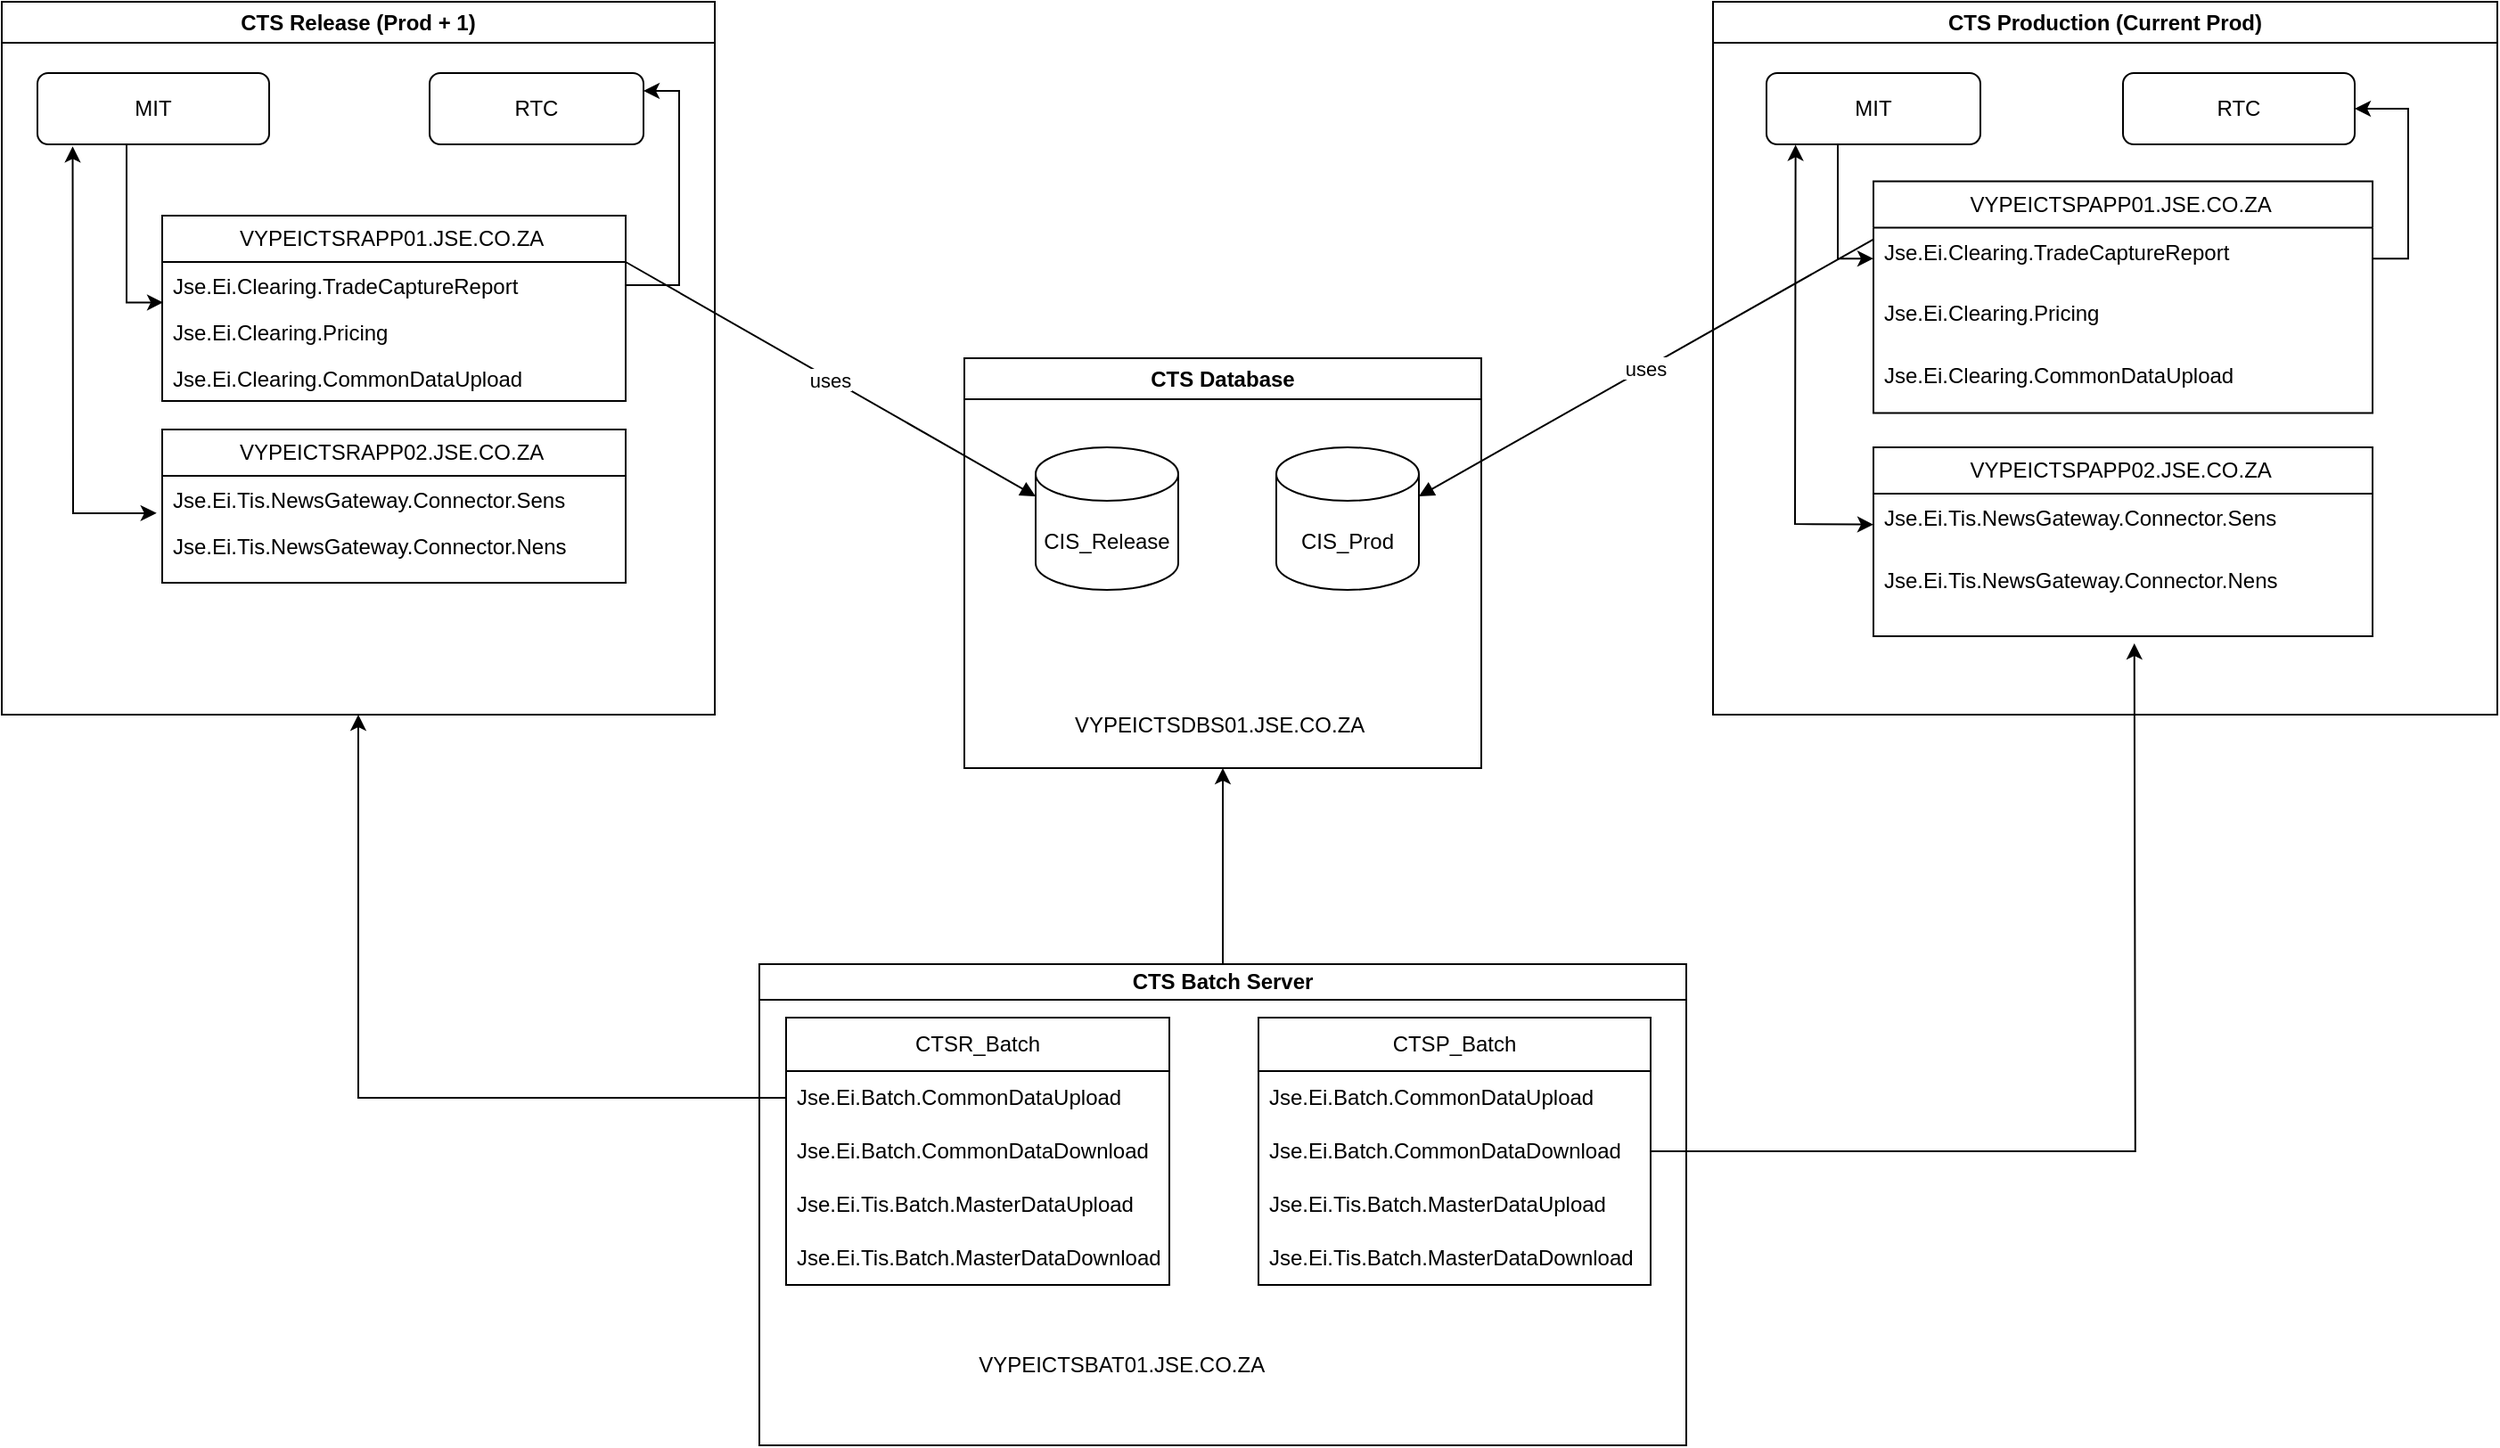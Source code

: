 <mxfile version="21.2.1" type="github">
  <diagram name="Page-1" id="QKq4AHpZra5xfbNQWS_R">
    <mxGraphModel dx="1900" dy="1685" grid="1" gridSize="10" guides="1" tooltips="1" connect="1" arrows="1" fold="1" page="1" pageScale="1" pageWidth="850" pageHeight="1100" math="0" shadow="0">
      <root>
        <mxCell id="0" />
        <mxCell id="1" parent="0" />
        <mxCell id="KkRfMMAH-QFb7I6BU0pS-10" style="edgeStyle=orthogonalEdgeStyle;rounded=0;orthogonalLoop=1;jettySize=auto;html=1;entryX=0.5;entryY=1;entryDx=0;entryDy=0;exitX=0.5;exitY=0;exitDx=0;exitDy=0;" parent="1" source="KkRfMMAH-QFb7I6BU0pS-48" target="KkRfMMAH-QFb7I6BU0pS-32" edge="1">
          <mxGeometry relative="1" as="geometry">
            <mxPoint x="315" y="160" as="targetPoint" />
          </mxGeometry>
        </mxCell>
        <mxCell id="KkRfMMAH-QFb7I6BU0pS-32" value="CTS Database" style="swimlane;whiteSpace=wrap;html=1;" parent="1" vertex="1">
          <mxGeometry x="-300" y="-80" width="290" height="230" as="geometry" />
        </mxCell>
        <mxCell id="KkRfMMAH-QFb7I6BU0pS-22" value="CIS_Release" style="shape=cylinder3;whiteSpace=wrap;html=1;boundedLbl=1;backgroundOutline=1;size=15;" parent="KkRfMMAH-QFb7I6BU0pS-32" vertex="1">
          <mxGeometry x="40" y="50" width="80" height="80" as="geometry" />
        </mxCell>
        <mxCell id="KkRfMMAH-QFb7I6BU0pS-23" value="CIS_Prod" style="shape=cylinder3;whiteSpace=wrap;html=1;boundedLbl=1;backgroundOutline=1;size=15;" parent="KkRfMMAH-QFb7I6BU0pS-32" vertex="1">
          <mxGeometry x="175" y="50" width="80" height="80" as="geometry" />
        </mxCell>
        <mxCell id="KkRfMMAH-QFb7I6BU0pS-25" value="VYPEICTSDBS01.JSE.CO.ZA&amp;nbsp;" style="text;html=1;strokeColor=none;fillColor=none;align=center;verticalAlign=middle;whiteSpace=wrap;rounded=0;" parent="KkRfMMAH-QFb7I6BU0pS-32" vertex="1">
          <mxGeometry x="55" y="190" width="180" height="31" as="geometry" />
        </mxCell>
        <mxCell id="KkRfMMAH-QFb7I6BU0pS-35" value="CTS Release (Prod + 1)" style="swimlane;whiteSpace=wrap;html=1;" parent="1" vertex="1">
          <mxGeometry x="-840" y="-280" width="400" height="400" as="geometry" />
        </mxCell>
        <mxCell id="KkRfMMAH-QFb7I6BU0pS-74" value="" style="group" parent="KkRfMMAH-QFb7I6BU0pS-35" vertex="1" connectable="0">
          <mxGeometry x="90" y="120" width="260" height="196" as="geometry" />
        </mxCell>
        <mxCell id="KkRfMMAH-QFb7I6BU0pS-66" value="VYPEICTSRAPP01.JSE.CO.ZA&amp;nbsp;" style="swimlane;fontStyle=0;childLayout=stackLayout;horizontal=1;startSize=26;fillColor=none;horizontalStack=0;resizeParent=1;resizeParentMax=0;resizeLast=0;collapsible=1;marginBottom=0;html=1;" parent="KkRfMMAH-QFb7I6BU0pS-74" vertex="1">
          <mxGeometry width="260" height="104" as="geometry" />
        </mxCell>
        <mxCell id="KkRfMMAH-QFb7I6BU0pS-67" value="Jse.Ei.Clearing.TradeCaptureReport" style="text;strokeColor=none;fillColor=none;align=left;verticalAlign=top;spacingLeft=4;spacingRight=4;overflow=hidden;rotatable=0;points=[[0,0.5],[1,0.5]];portConstraint=eastwest;whiteSpace=wrap;html=1;" parent="KkRfMMAH-QFb7I6BU0pS-66" vertex="1">
          <mxGeometry y="26" width="260" height="26" as="geometry" />
        </mxCell>
        <mxCell id="KkRfMMAH-QFb7I6BU0pS-68" value="Jse.Ei.Clearing.Pricing" style="text;strokeColor=none;fillColor=none;align=left;verticalAlign=top;spacingLeft=4;spacingRight=4;overflow=hidden;rotatable=0;points=[[0,0.5],[1,0.5]];portConstraint=eastwest;whiteSpace=wrap;html=1;" parent="KkRfMMAH-QFb7I6BU0pS-66" vertex="1">
          <mxGeometry y="52" width="260" height="26" as="geometry" />
        </mxCell>
        <mxCell id="KkRfMMAH-QFb7I6BU0pS-114" value="Jse.Ei.Clearing.CommonDataUpload" style="text;strokeColor=none;fillColor=none;align=left;verticalAlign=top;spacingLeft=4;spacingRight=4;overflow=hidden;rotatable=0;points=[[0,0.5],[1,0.5]];portConstraint=eastwest;whiteSpace=wrap;html=1;" parent="KkRfMMAH-QFb7I6BU0pS-66" vertex="1">
          <mxGeometry y="78" width="260" height="26" as="geometry" />
        </mxCell>
        <mxCell id="KkRfMMAH-QFb7I6BU0pS-70" value="VYPEICTSRAPP02.JSE.CO.ZA&amp;nbsp;" style="swimlane;fontStyle=0;childLayout=stackLayout;horizontal=1;startSize=26;fillColor=none;horizontalStack=0;resizeParent=1;resizeParentMax=0;resizeLast=0;collapsible=1;marginBottom=0;html=1;" parent="KkRfMMAH-QFb7I6BU0pS-74" vertex="1">
          <mxGeometry y="120" width="260" height="86" as="geometry" />
        </mxCell>
        <mxCell id="KkRfMMAH-QFb7I6BU0pS-71" value="Jse.Ei.Tis.NewsGateway.Connector.Sens" style="text;strokeColor=none;fillColor=none;align=left;verticalAlign=top;spacingLeft=4;spacingRight=4;overflow=hidden;rotatable=0;points=[[0,0.5],[1,0.5]];portConstraint=eastwest;whiteSpace=wrap;html=1;" parent="KkRfMMAH-QFb7I6BU0pS-70" vertex="1">
          <mxGeometry y="26" width="260" height="26" as="geometry" />
        </mxCell>
        <mxCell id="KkRfMMAH-QFb7I6BU0pS-72" value="Jse.Ei.Tis.NewsGateway.Connector.Nens" style="text;strokeColor=none;fillColor=none;align=left;verticalAlign=top;spacingLeft=4;spacingRight=4;overflow=hidden;rotatable=0;points=[[0,0.5],[1,0.5]];portConstraint=eastwest;whiteSpace=wrap;html=1;" parent="KkRfMMAH-QFb7I6BU0pS-70" vertex="1">
          <mxGeometry y="52" width="260" height="34" as="geometry" />
        </mxCell>
        <mxCell id="KkRfMMAH-QFb7I6BU0pS-104" style="edgeStyle=orthogonalEdgeStyle;rounded=0;orthogonalLoop=1;jettySize=auto;html=1;entryX=0.002;entryY=-0.127;entryDx=0;entryDy=0;entryPerimeter=0;" parent="KkRfMMAH-QFb7I6BU0pS-35" source="KkRfMMAH-QFb7I6BU0pS-87" target="KkRfMMAH-QFb7I6BU0pS-68" edge="1">
          <mxGeometry relative="1" as="geometry">
            <Array as="points">
              <mxPoint x="70" y="169" />
            </Array>
          </mxGeometry>
        </mxCell>
        <mxCell id="KkRfMMAH-QFb7I6BU0pS-87" value="MIT" style="rounded=1;whiteSpace=wrap;html=1;" parent="KkRfMMAH-QFb7I6BU0pS-35" vertex="1">
          <mxGeometry x="20" y="40" width="130" height="40" as="geometry" />
        </mxCell>
        <mxCell id="KkRfMMAH-QFb7I6BU0pS-88" value="RTC" style="rounded=1;whiteSpace=wrap;html=1;" parent="KkRfMMAH-QFb7I6BU0pS-35" vertex="1">
          <mxGeometry x="240" y="40" width="120" height="40" as="geometry" />
        </mxCell>
        <mxCell id="KkRfMMAH-QFb7I6BU0pS-96" style="edgeStyle=orthogonalEdgeStyle;rounded=0;orthogonalLoop=1;jettySize=auto;html=1;entryX=1;entryY=0.25;entryDx=0;entryDy=0;" parent="KkRfMMAH-QFb7I6BU0pS-35" source="KkRfMMAH-QFb7I6BU0pS-67" target="KkRfMMAH-QFb7I6BU0pS-88" edge="1">
          <mxGeometry relative="1" as="geometry" />
        </mxCell>
        <mxCell id="KkRfMMAH-QFb7I6BU0pS-103" value="" style="endArrow=classic;startArrow=classic;html=1;rounded=0;entryX=-0.012;entryY=0.805;entryDx=0;entryDy=0;entryPerimeter=0;exitX=0.152;exitY=1.029;exitDx=0;exitDy=0;exitPerimeter=0;" parent="KkRfMMAH-QFb7I6BU0pS-35" source="KkRfMMAH-QFb7I6BU0pS-87" target="KkRfMMAH-QFb7I6BU0pS-71" edge="1">
          <mxGeometry width="50" height="50" relative="1" as="geometry">
            <mxPoint x="40" y="90" as="sourcePoint" />
            <mxPoint x="69.48" y="275.77" as="targetPoint" />
            <Array as="points">
              <mxPoint x="40" y="287" />
            </Array>
          </mxGeometry>
        </mxCell>
        <mxCell id="KkRfMMAH-QFb7I6BU0pS-48" value="CTS Batch Server" style="swimlane;whiteSpace=wrap;html=1;startSize=20;" parent="1" vertex="1">
          <mxGeometry x="-415" y="260" width="520" height="270" as="geometry" />
        </mxCell>
        <mxCell id="KkRfMMAH-QFb7I6BU0pS-51" value="CTSR_Batch" style="swimlane;fontStyle=0;childLayout=stackLayout;horizontal=1;startSize=30;horizontalStack=0;resizeParent=1;resizeParentMax=0;resizeLast=0;collapsible=1;marginBottom=0;whiteSpace=wrap;html=1;" parent="KkRfMMAH-QFb7I6BU0pS-48" vertex="1">
          <mxGeometry x="15" y="30" width="215" height="150" as="geometry" />
        </mxCell>
        <mxCell id="KkRfMMAH-QFb7I6BU0pS-52" value="Jse.Ei.Batch.CommonDataUpload" style="text;strokeColor=none;fillColor=none;align=left;verticalAlign=middle;spacingLeft=4;spacingRight=4;overflow=hidden;points=[[0,0.5],[1,0.5]];portConstraint=eastwest;rotatable=0;whiteSpace=wrap;html=1;" parent="KkRfMMAH-QFb7I6BU0pS-51" vertex="1">
          <mxGeometry y="30" width="215" height="30" as="geometry" />
        </mxCell>
        <mxCell id="KkRfMMAH-QFb7I6BU0pS-108" value="Jse.Ei.Batch.CommonDataDownload" style="text;strokeColor=none;fillColor=none;align=left;verticalAlign=middle;spacingLeft=4;spacingRight=4;overflow=hidden;points=[[0,0.5],[1,0.5]];portConstraint=eastwest;rotatable=0;whiteSpace=wrap;html=1;" parent="KkRfMMAH-QFb7I6BU0pS-51" vertex="1">
          <mxGeometry y="60" width="215" height="30" as="geometry" />
        </mxCell>
        <mxCell id="KkRfMMAH-QFb7I6BU0pS-109" value="Jse.Ei.Tis.Batch.MasterDataUpload" style="text;strokeColor=none;fillColor=none;align=left;verticalAlign=middle;spacingLeft=4;spacingRight=4;overflow=hidden;points=[[0,0.5],[1,0.5]];portConstraint=eastwest;rotatable=0;whiteSpace=wrap;html=1;" parent="KkRfMMAH-QFb7I6BU0pS-51" vertex="1">
          <mxGeometry y="90" width="215" height="30" as="geometry" />
        </mxCell>
        <mxCell id="KkRfMMAH-QFb7I6BU0pS-110" value="Jse.Ei.Tis.Batch.MasterDataDownload" style="text;strokeColor=none;fillColor=none;align=left;verticalAlign=middle;spacingLeft=4;spacingRight=4;overflow=hidden;points=[[0,0.5],[1,0.5]];portConstraint=eastwest;rotatable=0;whiteSpace=wrap;html=1;" parent="KkRfMMAH-QFb7I6BU0pS-51" vertex="1">
          <mxGeometry y="120" width="215" height="30" as="geometry" />
        </mxCell>
        <mxCell id="KkRfMMAH-QFb7I6BU0pS-55" value="VYPEICTSBAT01.JSE.CO.ZA&amp;nbsp;" style="text;html=1;strokeColor=none;fillColor=none;align=center;verticalAlign=middle;whiteSpace=wrap;rounded=0;" parent="KkRfMMAH-QFb7I6BU0pS-48" vertex="1">
          <mxGeometry x="120" y="210" width="170" height="30" as="geometry" />
        </mxCell>
        <mxCell id="KkRfMMAH-QFb7I6BU0pS-62" value="CTSP_Batch" style="swimlane;fontStyle=0;childLayout=stackLayout;horizontal=1;startSize=30;horizontalStack=0;resizeParent=1;resizeParentMax=0;resizeLast=0;collapsible=1;marginBottom=0;whiteSpace=wrap;html=1;" parent="KkRfMMAH-QFb7I6BU0pS-48" vertex="1">
          <mxGeometry x="280" y="30" width="220" height="150" as="geometry" />
        </mxCell>
        <mxCell id="KkRfMMAH-QFb7I6BU0pS-63" value="Jse.Ei.Batch.CommonDataUpload" style="text;strokeColor=none;fillColor=none;align=left;verticalAlign=middle;spacingLeft=4;spacingRight=4;overflow=hidden;points=[[0,0.5],[1,0.5]];portConstraint=eastwest;rotatable=0;whiteSpace=wrap;html=1;" parent="KkRfMMAH-QFb7I6BU0pS-62" vertex="1">
          <mxGeometry y="30" width="220" height="30" as="geometry" />
        </mxCell>
        <mxCell id="KkRfMMAH-QFb7I6BU0pS-111" value="Jse.Ei.Batch.CommonDataDownload" style="text;strokeColor=none;fillColor=none;align=left;verticalAlign=middle;spacingLeft=4;spacingRight=4;overflow=hidden;points=[[0,0.5],[1,0.5]];portConstraint=eastwest;rotatable=0;whiteSpace=wrap;html=1;" parent="KkRfMMAH-QFb7I6BU0pS-62" vertex="1">
          <mxGeometry y="60" width="220" height="30" as="geometry" />
        </mxCell>
        <mxCell id="KkRfMMAH-QFb7I6BU0pS-112" value="Jse.Ei.Tis.Batch.MasterDataUpload" style="text;strokeColor=none;fillColor=none;align=left;verticalAlign=middle;spacingLeft=4;spacingRight=4;overflow=hidden;points=[[0,0.5],[1,0.5]];portConstraint=eastwest;rotatable=0;whiteSpace=wrap;html=1;" parent="KkRfMMAH-QFb7I6BU0pS-62" vertex="1">
          <mxGeometry y="90" width="220" height="30" as="geometry" />
        </mxCell>
        <mxCell id="KkRfMMAH-QFb7I6BU0pS-113" value="Jse.Ei.Tis.Batch.MasterDataDownload" style="text;strokeColor=none;fillColor=none;align=left;verticalAlign=middle;spacingLeft=4;spacingRight=4;overflow=hidden;points=[[0,0.5],[1,0.5]];portConstraint=eastwest;rotatable=0;whiteSpace=wrap;html=1;" parent="KkRfMMAH-QFb7I6BU0pS-62" vertex="1">
          <mxGeometry y="120" width="220" height="30" as="geometry" />
        </mxCell>
        <mxCell id="KkRfMMAH-QFb7I6BU0pS-65" style="edgeStyle=orthogonalEdgeStyle;rounded=0;orthogonalLoop=1;jettySize=auto;html=1;entryX=0.5;entryY=1;entryDx=0;entryDy=0;" parent="1" source="KkRfMMAH-QFb7I6BU0pS-52" target="KkRfMMAH-QFb7I6BU0pS-35" edge="1">
          <mxGeometry relative="1" as="geometry" />
        </mxCell>
        <mxCell id="KkRfMMAH-QFb7I6BU0pS-83" value="" style="group" parent="1" vertex="1" connectable="0">
          <mxGeometry x="120" y="-280" width="440" height="400" as="geometry" />
        </mxCell>
        <mxCell id="KkRfMMAH-QFb7I6BU0pS-64" style="edgeStyle=orthogonalEdgeStyle;rounded=0;orthogonalLoop=1;jettySize=auto;html=1;" parent="KkRfMMAH-QFb7I6BU0pS-83" source="KkRfMMAH-QFb7I6BU0pS-62" edge="1">
          <mxGeometry relative="1" as="geometry">
            <mxPoint x="236.364" y="360" as="targetPoint" />
          </mxGeometry>
        </mxCell>
        <mxCell id="KkRfMMAH-QFb7I6BU0pS-75" value="CTS Production (Current Prod)" style="swimlane;whiteSpace=wrap;html=1;" parent="KkRfMMAH-QFb7I6BU0pS-83" vertex="1">
          <mxGeometry width="440" height="400" as="geometry" />
        </mxCell>
        <mxCell id="KkRfMMAH-QFb7I6BU0pS-89" value="MIT" style="rounded=1;whiteSpace=wrap;html=1;" parent="KkRfMMAH-QFb7I6BU0pS-75" vertex="1">
          <mxGeometry x="30" y="40" width="120" height="40" as="geometry" />
        </mxCell>
        <mxCell id="KkRfMMAH-QFb7I6BU0pS-90" value="RTC" style="rounded=1;whiteSpace=wrap;html=1;" parent="KkRfMMAH-QFb7I6BU0pS-75" vertex="1">
          <mxGeometry x="230" y="40" width="130" height="40" as="geometry" />
        </mxCell>
        <mxCell id="KkRfMMAH-QFb7I6BU0pS-85" value="uses" style="curved=1;startArrow=none;endArrow=block;exitX=0;exitY=0.25;entryX=1;entryY=0;entryDx=0;entryDy=27.5;entryPerimeter=0;exitDx=0;exitDy=0;" parent="1" source="KkRfMMAH-QFb7I6BU0pS-77" target="KkRfMMAH-QFb7I6BU0pS-23" edge="1">
          <mxGeometry relative="1" as="geometry">
            <Array as="points" />
            <mxPoint x="-210" y="-161" as="sourcePoint" />
            <mxPoint x="-10" y="-80" as="targetPoint" />
          </mxGeometry>
        </mxCell>
        <mxCell id="KkRfMMAH-QFb7I6BU0pS-84" value="uses" style="curved=1;startArrow=none;endArrow=block;exitX=1;exitY=0.25;entryX=0;entryY=0;entryDx=0;entryDy=27.5;entryPerimeter=0;exitDx=0;exitDy=0;" parent="1" source="KkRfMMAH-QFb7I6BU0pS-66" target="KkRfMMAH-QFb7I6BU0pS-22" edge="1">
          <mxGeometry relative="1" as="geometry">
            <Array as="points" />
            <mxPoint x="-560" y="-173" as="sourcePoint" />
            <mxPoint x="-370" y="-137" as="targetPoint" />
          </mxGeometry>
        </mxCell>
        <mxCell id="KkRfMMAH-QFb7I6BU0pS-76" value="" style="group" parent="1" vertex="1" connectable="0">
          <mxGeometry x="210" y="-200" width="280" height="261.33" as="geometry" />
        </mxCell>
        <mxCell id="KkRfMMAH-QFb7I6BU0pS-77" value="VYPEICTSPAPP01.JSE.CO.ZA&amp;nbsp;" style="swimlane;fontStyle=0;childLayout=stackLayout;horizontal=1;startSize=26;fillColor=none;horizontalStack=0;resizeParent=1;resizeParentMax=0;resizeLast=0;collapsible=1;marginBottom=0;html=1;" parent="KkRfMMAH-QFb7I6BU0pS-76" vertex="1">
          <mxGeometry y="20.78" width="280" height="129.999" as="geometry" />
        </mxCell>
        <mxCell id="KkRfMMAH-QFb7I6BU0pS-78" value="Jse.Ei.Clearing.TradeCaptureReport" style="text;strokeColor=none;fillColor=none;align=left;verticalAlign=top;spacingLeft=4;spacingRight=4;overflow=hidden;rotatable=0;points=[[0,0.5],[1,0.5]];portConstraint=eastwest;whiteSpace=wrap;html=1;" parent="KkRfMMAH-QFb7I6BU0pS-77" vertex="1">
          <mxGeometry y="26" width="280" height="34.666" as="geometry" />
        </mxCell>
        <mxCell id="KkRfMMAH-QFb7I6BU0pS-79" value="Jse.Ei.Clearing.Pricing" style="text;strokeColor=none;fillColor=none;align=left;verticalAlign=top;spacingLeft=4;spacingRight=4;overflow=hidden;rotatable=0;points=[[0,0.5],[1,0.5]];portConstraint=eastwest;whiteSpace=wrap;html=1;" parent="KkRfMMAH-QFb7I6BU0pS-77" vertex="1">
          <mxGeometry y="60.666" width="280" height="34.666" as="geometry" />
        </mxCell>
        <mxCell id="KkRfMMAH-QFb7I6BU0pS-115" value="Jse.Ei.Clearing.CommonDataUpload" style="text;strokeColor=none;fillColor=none;align=left;verticalAlign=top;spacingLeft=4;spacingRight=4;overflow=hidden;rotatable=0;points=[[0,0.5],[1,0.5]];portConstraint=eastwest;whiteSpace=wrap;html=1;" parent="KkRfMMAH-QFb7I6BU0pS-77" vertex="1">
          <mxGeometry y="95.332" width="280" height="34.666" as="geometry" />
        </mxCell>
        <mxCell id="KkRfMMAH-QFb7I6BU0pS-80" value="VYPEICTSPAPP02.JSE.CO.ZA&amp;nbsp;" style="swimlane;fontStyle=0;childLayout=stackLayout;horizontal=1;startSize=26;fillColor=none;horizontalStack=0;resizeParent=1;resizeParentMax=0;resizeLast=0;collapsible=1;marginBottom=0;html=1;" parent="KkRfMMAH-QFb7I6BU0pS-76" vertex="1">
          <mxGeometry y="170.005" width="280" height="105.999" as="geometry" />
        </mxCell>
        <mxCell id="KkRfMMAH-QFb7I6BU0pS-81" value="Jse.Ei.Tis.NewsGateway.Connector.Sens" style="text;strokeColor=none;fillColor=none;align=left;verticalAlign=top;spacingLeft=4;spacingRight=4;overflow=hidden;rotatable=0;points=[[0,0.5],[1,0.5]];portConstraint=eastwest;whiteSpace=wrap;html=1;" parent="KkRfMMAH-QFb7I6BU0pS-80" vertex="1">
          <mxGeometry y="26" width="280" height="34.666" as="geometry" />
        </mxCell>
        <mxCell id="KkRfMMAH-QFb7I6BU0pS-82" value="Jse.Ei.Tis.NewsGateway.Connector.Nens" style="text;strokeColor=none;fillColor=none;align=left;verticalAlign=top;spacingLeft=4;spacingRight=4;overflow=hidden;rotatable=0;points=[[0,0.5],[1,0.5]];portConstraint=eastwest;whiteSpace=wrap;html=1;" parent="KkRfMMAH-QFb7I6BU0pS-80" vertex="1">
          <mxGeometry y="60.666" width="280" height="45.333" as="geometry" />
        </mxCell>
        <mxCell id="KkRfMMAH-QFb7I6BU0pS-105" style="edgeStyle=orthogonalEdgeStyle;rounded=0;orthogonalLoop=1;jettySize=auto;html=1;entryX=1;entryY=0.5;entryDx=0;entryDy=0;" parent="1" source="KkRfMMAH-QFb7I6BU0pS-78" target="KkRfMMAH-QFb7I6BU0pS-90" edge="1">
          <mxGeometry relative="1" as="geometry" />
        </mxCell>
        <mxCell id="KkRfMMAH-QFb7I6BU0pS-106" value="" style="endArrow=classic;startArrow=classic;html=1;rounded=0;entryX=0.136;entryY=1.006;entryDx=0;entryDy=0;entryPerimeter=0;exitX=0;exitY=0.5;exitDx=0;exitDy=0;" parent="1" source="KkRfMMAH-QFb7I6BU0pS-81" target="KkRfMMAH-QFb7I6BU0pS-89" edge="1">
          <mxGeometry width="50" height="50" relative="1" as="geometry">
            <mxPoint x="130" y="-130" as="sourcePoint" />
            <mxPoint x="180" y="-180" as="targetPoint" />
            <Array as="points">
              <mxPoint x="166" y="13" />
            </Array>
          </mxGeometry>
        </mxCell>
        <mxCell id="KkRfMMAH-QFb7I6BU0pS-107" style="edgeStyle=orthogonalEdgeStyle;rounded=0;orthogonalLoop=1;jettySize=auto;html=1;entryX=0;entryY=0.5;entryDx=0;entryDy=0;" parent="1" source="KkRfMMAH-QFb7I6BU0pS-89" target="KkRfMMAH-QFb7I6BU0pS-78" edge="1">
          <mxGeometry relative="1" as="geometry">
            <Array as="points">
              <mxPoint x="190" y="-136" />
            </Array>
          </mxGeometry>
        </mxCell>
      </root>
    </mxGraphModel>
  </diagram>
</mxfile>
